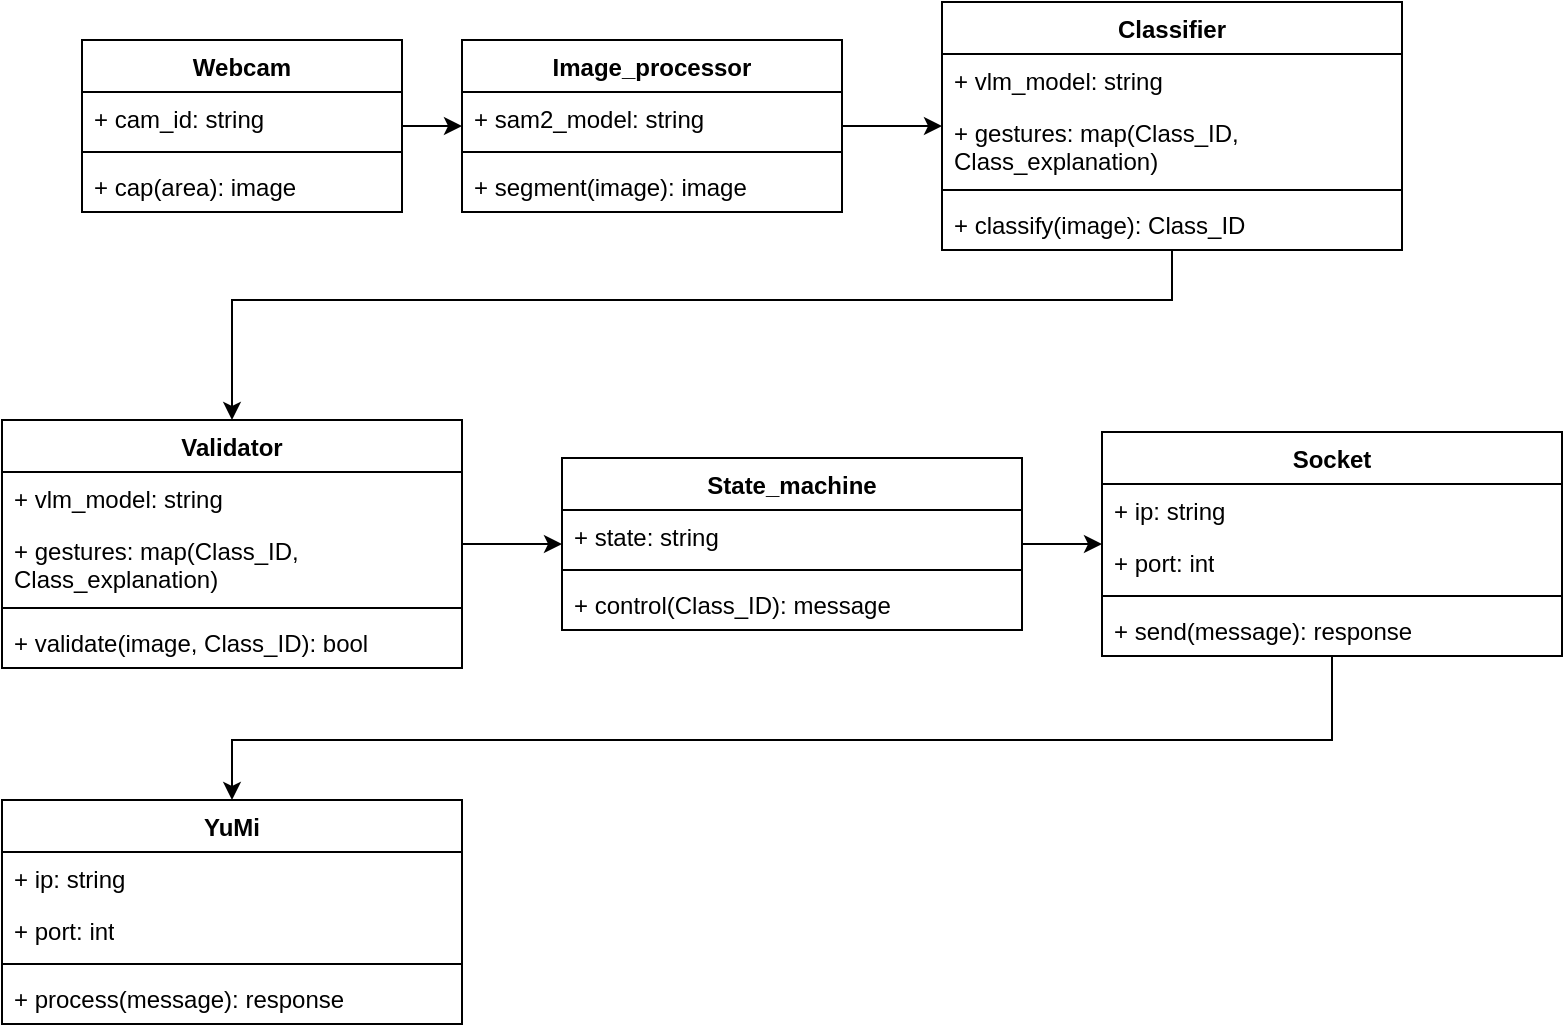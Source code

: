 <mxfile version="27.0.2">
  <diagram name="Page-1" id="r15N1NP5wObu4snopvhJ">
    <mxGraphModel dx="760" dy="538" grid="1" gridSize="10" guides="1" tooltips="1" connect="1" arrows="1" fold="1" page="1" pageScale="1" pageWidth="827" pageHeight="1169" math="0" shadow="0">
      <root>
        <mxCell id="0" />
        <mxCell id="1" parent="0" />
        <mxCell id="3yZGdWIKErdBeqajheMy-28" style="edgeStyle=orthogonalEdgeStyle;rounded=0;orthogonalLoop=1;jettySize=auto;html=1;" parent="1" source="3yZGdWIKErdBeqajheMy-5" target="3yZGdWIKErdBeqajheMy-21" edge="1">
          <mxGeometry relative="1" as="geometry" />
        </mxCell>
        <mxCell id="3yZGdWIKErdBeqajheMy-5" value="Webcam" style="swimlane;fontStyle=1;align=center;verticalAlign=top;childLayout=stackLayout;horizontal=1;startSize=26;horizontalStack=0;resizeParent=1;resizeParentMax=0;resizeLast=0;collapsible=1;marginBottom=0;whiteSpace=wrap;html=1;" parent="1" vertex="1">
          <mxGeometry x="70" y="170" width="160" height="86" as="geometry" />
        </mxCell>
        <mxCell id="3yZGdWIKErdBeqajheMy-6" value="+ cam_id: string" style="text;strokeColor=none;fillColor=none;align=left;verticalAlign=top;spacingLeft=4;spacingRight=4;overflow=hidden;rotatable=0;points=[[0,0.5],[1,0.5]];portConstraint=eastwest;whiteSpace=wrap;html=1;" parent="3yZGdWIKErdBeqajheMy-5" vertex="1">
          <mxGeometry y="26" width="160" height="26" as="geometry" />
        </mxCell>
        <mxCell id="3yZGdWIKErdBeqajheMy-7" value="" style="line;strokeWidth=1;fillColor=none;align=left;verticalAlign=middle;spacingTop=-1;spacingLeft=3;spacingRight=3;rotatable=0;labelPosition=right;points=[];portConstraint=eastwest;strokeColor=inherit;" parent="3yZGdWIKErdBeqajheMy-5" vertex="1">
          <mxGeometry y="52" width="160" height="8" as="geometry" />
        </mxCell>
        <mxCell id="3yZGdWIKErdBeqajheMy-8" value="+ cap(area): image" style="text;strokeColor=none;fillColor=none;align=left;verticalAlign=top;spacingLeft=4;spacingRight=4;overflow=hidden;rotatable=0;points=[[0,0.5],[1,0.5]];portConstraint=eastwest;whiteSpace=wrap;html=1;" parent="3yZGdWIKErdBeqajheMy-5" vertex="1">
          <mxGeometry y="60" width="160" height="26" as="geometry" />
        </mxCell>
        <mxCell id="3yZGdWIKErdBeqajheMy-33" value="" style="edgeStyle=orthogonalEdgeStyle;rounded=0;orthogonalLoop=1;jettySize=auto;html=1;" parent="1" source="3yZGdWIKErdBeqajheMy-21" target="3yZGdWIKErdBeqajheMy-29" edge="1">
          <mxGeometry relative="1" as="geometry" />
        </mxCell>
        <mxCell id="3yZGdWIKErdBeqajheMy-21" value="Image_processor" style="swimlane;fontStyle=1;align=center;verticalAlign=top;childLayout=stackLayout;horizontal=1;startSize=26;horizontalStack=0;resizeParent=1;resizeParentMax=0;resizeLast=0;collapsible=1;marginBottom=0;whiteSpace=wrap;html=1;" parent="1" vertex="1">
          <mxGeometry x="260" y="170" width="190" height="86" as="geometry" />
        </mxCell>
        <mxCell id="3yZGdWIKErdBeqajheMy-22" value="+ sam2_model: string" style="text;strokeColor=none;fillColor=none;align=left;verticalAlign=top;spacingLeft=4;spacingRight=4;overflow=hidden;rotatable=0;points=[[0,0.5],[1,0.5]];portConstraint=eastwest;whiteSpace=wrap;html=1;" parent="3yZGdWIKErdBeqajheMy-21" vertex="1">
          <mxGeometry y="26" width="190" height="26" as="geometry" />
        </mxCell>
        <mxCell id="3yZGdWIKErdBeqajheMy-23" value="" style="line;strokeWidth=1;fillColor=none;align=left;verticalAlign=middle;spacingTop=-1;spacingLeft=3;spacingRight=3;rotatable=0;labelPosition=right;points=[];portConstraint=eastwest;strokeColor=inherit;" parent="3yZGdWIKErdBeqajheMy-21" vertex="1">
          <mxGeometry y="52" width="190" height="8" as="geometry" />
        </mxCell>
        <mxCell id="3yZGdWIKErdBeqajheMy-24" value="+ segment(image): image" style="text;strokeColor=none;fillColor=none;align=left;verticalAlign=top;spacingLeft=4;spacingRight=4;overflow=hidden;rotatable=0;points=[[0,0.5],[1,0.5]];portConstraint=eastwest;whiteSpace=wrap;html=1;" parent="3yZGdWIKErdBeqajheMy-21" vertex="1">
          <mxGeometry y="60" width="190" height="26" as="geometry" />
        </mxCell>
        <mxCell id="3yZGdWIKErdBeqajheMy-42" value="" style="edgeStyle=orthogonalEdgeStyle;rounded=0;orthogonalLoop=1;jettySize=auto;html=1;" parent="1" source="3yZGdWIKErdBeqajheMy-29" target="3yZGdWIKErdBeqajheMy-36" edge="1">
          <mxGeometry relative="1" as="geometry">
            <Array as="points">
              <mxPoint x="615" y="300" />
              <mxPoint x="145" y="300" />
            </Array>
          </mxGeometry>
        </mxCell>
        <mxCell id="3yZGdWIKErdBeqajheMy-29" value="Classifier" style="swimlane;fontStyle=1;align=center;verticalAlign=top;childLayout=stackLayout;horizontal=1;startSize=26;horizontalStack=0;resizeParent=1;resizeParentMax=0;resizeLast=0;collapsible=1;marginBottom=0;whiteSpace=wrap;html=1;" parent="1" vertex="1">
          <mxGeometry x="500" y="151" width="230" height="124" as="geometry" />
        </mxCell>
        <mxCell id="3yZGdWIKErdBeqajheMy-34" value="+ vlm&lt;span style=&quot;background-color: transparent; color: light-dark(rgb(0, 0, 0), rgb(255, 255, 255));&quot;&gt;_model: string&lt;/span&gt;" style="text;strokeColor=none;fillColor=none;align=left;verticalAlign=top;spacingLeft=4;spacingRight=4;overflow=hidden;rotatable=0;points=[[0,0.5],[1,0.5]];portConstraint=eastwest;whiteSpace=wrap;html=1;" parent="3yZGdWIKErdBeqajheMy-29" vertex="1">
          <mxGeometry y="26" width="230" height="26" as="geometry" />
        </mxCell>
        <mxCell id="3yZGdWIKErdBeqajheMy-30" value="+ gestures: map(Class_ID, Class_explanation)" style="text;strokeColor=none;fillColor=none;align=left;verticalAlign=top;spacingLeft=4;spacingRight=4;overflow=hidden;rotatable=0;points=[[0,0.5],[1,0.5]];portConstraint=eastwest;whiteSpace=wrap;html=1;" parent="3yZGdWIKErdBeqajheMy-29" vertex="1">
          <mxGeometry y="52" width="230" height="38" as="geometry" />
        </mxCell>
        <mxCell id="3yZGdWIKErdBeqajheMy-31" value="" style="line;strokeWidth=1;fillColor=none;align=left;verticalAlign=middle;spacingTop=-1;spacingLeft=3;spacingRight=3;rotatable=0;labelPosition=right;points=[];portConstraint=eastwest;strokeColor=inherit;" parent="3yZGdWIKErdBeqajheMy-29" vertex="1">
          <mxGeometry y="90" width="230" height="8" as="geometry" />
        </mxCell>
        <mxCell id="3yZGdWIKErdBeqajheMy-32" value="+ classify(image): Class_ID" style="text;strokeColor=none;fillColor=none;align=left;verticalAlign=top;spacingLeft=4;spacingRight=4;overflow=hidden;rotatable=0;points=[[0,0.5],[1,0.5]];portConstraint=eastwest;whiteSpace=wrap;html=1;" parent="3yZGdWIKErdBeqajheMy-29" vertex="1">
          <mxGeometry y="98" width="230" height="26" as="geometry" />
        </mxCell>
        <mxCell id="3yZGdWIKErdBeqajheMy-50" value="" style="edgeStyle=orthogonalEdgeStyle;rounded=0;orthogonalLoop=1;jettySize=auto;html=1;" parent="1" source="3yZGdWIKErdBeqajheMy-36" target="3yZGdWIKErdBeqajheMy-45" edge="1">
          <mxGeometry relative="1" as="geometry" />
        </mxCell>
        <mxCell id="3yZGdWIKErdBeqajheMy-36" value="Validator" style="swimlane;fontStyle=1;align=center;verticalAlign=top;childLayout=stackLayout;horizontal=1;startSize=26;horizontalStack=0;resizeParent=1;resizeParentMax=0;resizeLast=0;collapsible=1;marginBottom=0;whiteSpace=wrap;html=1;" parent="1" vertex="1">
          <mxGeometry x="30" y="360" width="230" height="124" as="geometry" />
        </mxCell>
        <mxCell id="3yZGdWIKErdBeqajheMy-37" value="+ vlm&lt;span style=&quot;background-color: transparent; color: light-dark(rgb(0, 0, 0), rgb(255, 255, 255));&quot;&gt;_model: string&lt;/span&gt;" style="text;strokeColor=none;fillColor=none;align=left;verticalAlign=top;spacingLeft=4;spacingRight=4;overflow=hidden;rotatable=0;points=[[0,0.5],[1,0.5]];portConstraint=eastwest;whiteSpace=wrap;html=1;" parent="3yZGdWIKErdBeqajheMy-36" vertex="1">
          <mxGeometry y="26" width="230" height="26" as="geometry" />
        </mxCell>
        <mxCell id="3yZGdWIKErdBeqajheMy-44" value="+ gestures: map(Class_ID, Class_explanation)" style="text;strokeColor=none;fillColor=none;align=left;verticalAlign=top;spacingLeft=4;spacingRight=4;overflow=hidden;rotatable=0;points=[[0,0.5],[1,0.5]];portConstraint=eastwest;whiteSpace=wrap;html=1;" parent="3yZGdWIKErdBeqajheMy-36" vertex="1">
          <mxGeometry y="52" width="230" height="38" as="geometry" />
        </mxCell>
        <mxCell id="3yZGdWIKErdBeqajheMy-39" value="" style="line;strokeWidth=1;fillColor=none;align=left;verticalAlign=middle;spacingTop=-1;spacingLeft=3;spacingRight=3;rotatable=0;labelPosition=right;points=[];portConstraint=eastwest;strokeColor=inherit;" parent="3yZGdWIKErdBeqajheMy-36" vertex="1">
          <mxGeometry y="90" width="230" height="8" as="geometry" />
        </mxCell>
        <mxCell id="3yZGdWIKErdBeqajheMy-40" value="+ validate(image, Class_ID): bool" style="text;strokeColor=none;fillColor=none;align=left;verticalAlign=top;spacingLeft=4;spacingRight=4;overflow=hidden;rotatable=0;points=[[0,0.5],[1,0.5]];portConstraint=eastwest;whiteSpace=wrap;html=1;" parent="3yZGdWIKErdBeqajheMy-36" vertex="1">
          <mxGeometry y="98" width="230" height="26" as="geometry" />
        </mxCell>
        <mxCell id="3yZGdWIKErdBeqajheMy-56" value="" style="edgeStyle=orthogonalEdgeStyle;rounded=0;orthogonalLoop=1;jettySize=auto;html=1;" parent="1" source="3yZGdWIKErdBeqajheMy-45" target="3yZGdWIKErdBeqajheMy-52" edge="1">
          <mxGeometry relative="1" as="geometry" />
        </mxCell>
        <mxCell id="3yZGdWIKErdBeqajheMy-45" value="State_machine" style="swimlane;fontStyle=1;align=center;verticalAlign=top;childLayout=stackLayout;horizontal=1;startSize=26;horizontalStack=0;resizeParent=1;resizeParentMax=0;resizeLast=0;collapsible=1;marginBottom=0;whiteSpace=wrap;html=1;" parent="1" vertex="1">
          <mxGeometry x="310" y="379" width="230" height="86" as="geometry" />
        </mxCell>
        <mxCell id="3yZGdWIKErdBeqajheMy-46" value="+ state: string" style="text;strokeColor=none;fillColor=none;align=left;verticalAlign=top;spacingLeft=4;spacingRight=4;overflow=hidden;rotatable=0;points=[[0,0.5],[1,0.5]];portConstraint=eastwest;whiteSpace=wrap;html=1;" parent="3yZGdWIKErdBeqajheMy-45" vertex="1">
          <mxGeometry y="26" width="230" height="26" as="geometry" />
        </mxCell>
        <mxCell id="3yZGdWIKErdBeqajheMy-48" value="" style="line;strokeWidth=1;fillColor=none;align=left;verticalAlign=middle;spacingTop=-1;spacingLeft=3;spacingRight=3;rotatable=0;labelPosition=right;points=[];portConstraint=eastwest;strokeColor=inherit;" parent="3yZGdWIKErdBeqajheMy-45" vertex="1">
          <mxGeometry y="52" width="230" height="8" as="geometry" />
        </mxCell>
        <mxCell id="3yZGdWIKErdBeqajheMy-49" value="+ control(Class_ID): message" style="text;strokeColor=none;fillColor=none;align=left;verticalAlign=top;spacingLeft=4;spacingRight=4;overflow=hidden;rotatable=0;points=[[0,0.5],[1,0.5]];portConstraint=eastwest;whiteSpace=wrap;html=1;" parent="3yZGdWIKErdBeqajheMy-45" vertex="1">
          <mxGeometry y="60" width="230" height="26" as="geometry" />
        </mxCell>
        <mxCell id="3yZGdWIKErdBeqajheMy-64" value="" style="edgeStyle=orthogonalEdgeStyle;rounded=0;orthogonalLoop=1;jettySize=auto;html=1;" parent="1" source="3yZGdWIKErdBeqajheMy-52" target="3yZGdWIKErdBeqajheMy-59" edge="1">
          <mxGeometry relative="1" as="geometry">
            <Array as="points">
              <mxPoint x="695" y="520" />
              <mxPoint x="145" y="520" />
            </Array>
          </mxGeometry>
        </mxCell>
        <mxCell id="3yZGdWIKErdBeqajheMy-52" value="Socket" style="swimlane;fontStyle=1;align=center;verticalAlign=top;childLayout=stackLayout;horizontal=1;startSize=26;horizontalStack=0;resizeParent=1;resizeParentMax=0;resizeLast=0;collapsible=1;marginBottom=0;whiteSpace=wrap;html=1;" parent="1" vertex="1">
          <mxGeometry x="580" y="366" width="230" height="112" as="geometry" />
        </mxCell>
        <mxCell id="3yZGdWIKErdBeqajheMy-53" value="+ ip: string" style="text;strokeColor=none;fillColor=none;align=left;verticalAlign=top;spacingLeft=4;spacingRight=4;overflow=hidden;rotatable=0;points=[[0,0.5],[1,0.5]];portConstraint=eastwest;whiteSpace=wrap;html=1;" parent="3yZGdWIKErdBeqajheMy-52" vertex="1">
          <mxGeometry y="26" width="230" height="26" as="geometry" />
        </mxCell>
        <mxCell id="3yZGdWIKErdBeqajheMy-57" value="+ port: int" style="text;strokeColor=none;fillColor=none;align=left;verticalAlign=top;spacingLeft=4;spacingRight=4;overflow=hidden;rotatable=0;points=[[0,0.5],[1,0.5]];portConstraint=eastwest;whiteSpace=wrap;html=1;" parent="3yZGdWIKErdBeqajheMy-52" vertex="1">
          <mxGeometry y="52" width="230" height="26" as="geometry" />
        </mxCell>
        <mxCell id="3yZGdWIKErdBeqajheMy-54" value="" style="line;strokeWidth=1;fillColor=none;align=left;verticalAlign=middle;spacingTop=-1;spacingLeft=3;spacingRight=3;rotatable=0;labelPosition=right;points=[];portConstraint=eastwest;strokeColor=inherit;" parent="3yZGdWIKErdBeqajheMy-52" vertex="1">
          <mxGeometry y="78" width="230" height="8" as="geometry" />
        </mxCell>
        <mxCell id="3yZGdWIKErdBeqajheMy-55" value="+ send(message): response" style="text;strokeColor=none;fillColor=none;align=left;verticalAlign=top;spacingLeft=4;spacingRight=4;overflow=hidden;rotatable=0;points=[[0,0.5],[1,0.5]];portConstraint=eastwest;whiteSpace=wrap;html=1;" parent="3yZGdWIKErdBeqajheMy-52" vertex="1">
          <mxGeometry y="86" width="230" height="26" as="geometry" />
        </mxCell>
        <mxCell id="3yZGdWIKErdBeqajheMy-59" value="YuMi" style="swimlane;fontStyle=1;align=center;verticalAlign=top;childLayout=stackLayout;horizontal=1;startSize=26;horizontalStack=0;resizeParent=1;resizeParentMax=0;resizeLast=0;collapsible=1;marginBottom=0;whiteSpace=wrap;html=1;" parent="1" vertex="1">
          <mxGeometry x="30" y="550" width="230" height="112" as="geometry" />
        </mxCell>
        <mxCell id="3yZGdWIKErdBeqajheMy-60" value="+ ip: string" style="text;strokeColor=none;fillColor=none;align=left;verticalAlign=top;spacingLeft=4;spacingRight=4;overflow=hidden;rotatable=0;points=[[0,0.5],[1,0.5]];portConstraint=eastwest;whiteSpace=wrap;html=1;" parent="3yZGdWIKErdBeqajheMy-59" vertex="1">
          <mxGeometry y="26" width="230" height="26" as="geometry" />
        </mxCell>
        <mxCell id="3yZGdWIKErdBeqajheMy-61" value="+ port: int" style="text;strokeColor=none;fillColor=none;align=left;verticalAlign=top;spacingLeft=4;spacingRight=4;overflow=hidden;rotatable=0;points=[[0,0.5],[1,0.5]];portConstraint=eastwest;whiteSpace=wrap;html=1;" parent="3yZGdWIKErdBeqajheMy-59" vertex="1">
          <mxGeometry y="52" width="230" height="26" as="geometry" />
        </mxCell>
        <mxCell id="3yZGdWIKErdBeqajheMy-62" value="" style="line;strokeWidth=1;fillColor=none;align=left;verticalAlign=middle;spacingTop=-1;spacingLeft=3;spacingRight=3;rotatable=0;labelPosition=right;points=[];portConstraint=eastwest;strokeColor=inherit;" parent="3yZGdWIKErdBeqajheMy-59" vertex="1">
          <mxGeometry y="78" width="230" height="8" as="geometry" />
        </mxCell>
        <mxCell id="3yZGdWIKErdBeqajheMy-63" value="+ process(message): response" style="text;strokeColor=none;fillColor=none;align=left;verticalAlign=top;spacingLeft=4;spacingRight=4;overflow=hidden;rotatable=0;points=[[0,0.5],[1,0.5]];portConstraint=eastwest;whiteSpace=wrap;html=1;" parent="3yZGdWIKErdBeqajheMy-59" vertex="1">
          <mxGeometry y="86" width="230" height="26" as="geometry" />
        </mxCell>
      </root>
    </mxGraphModel>
  </diagram>
</mxfile>

